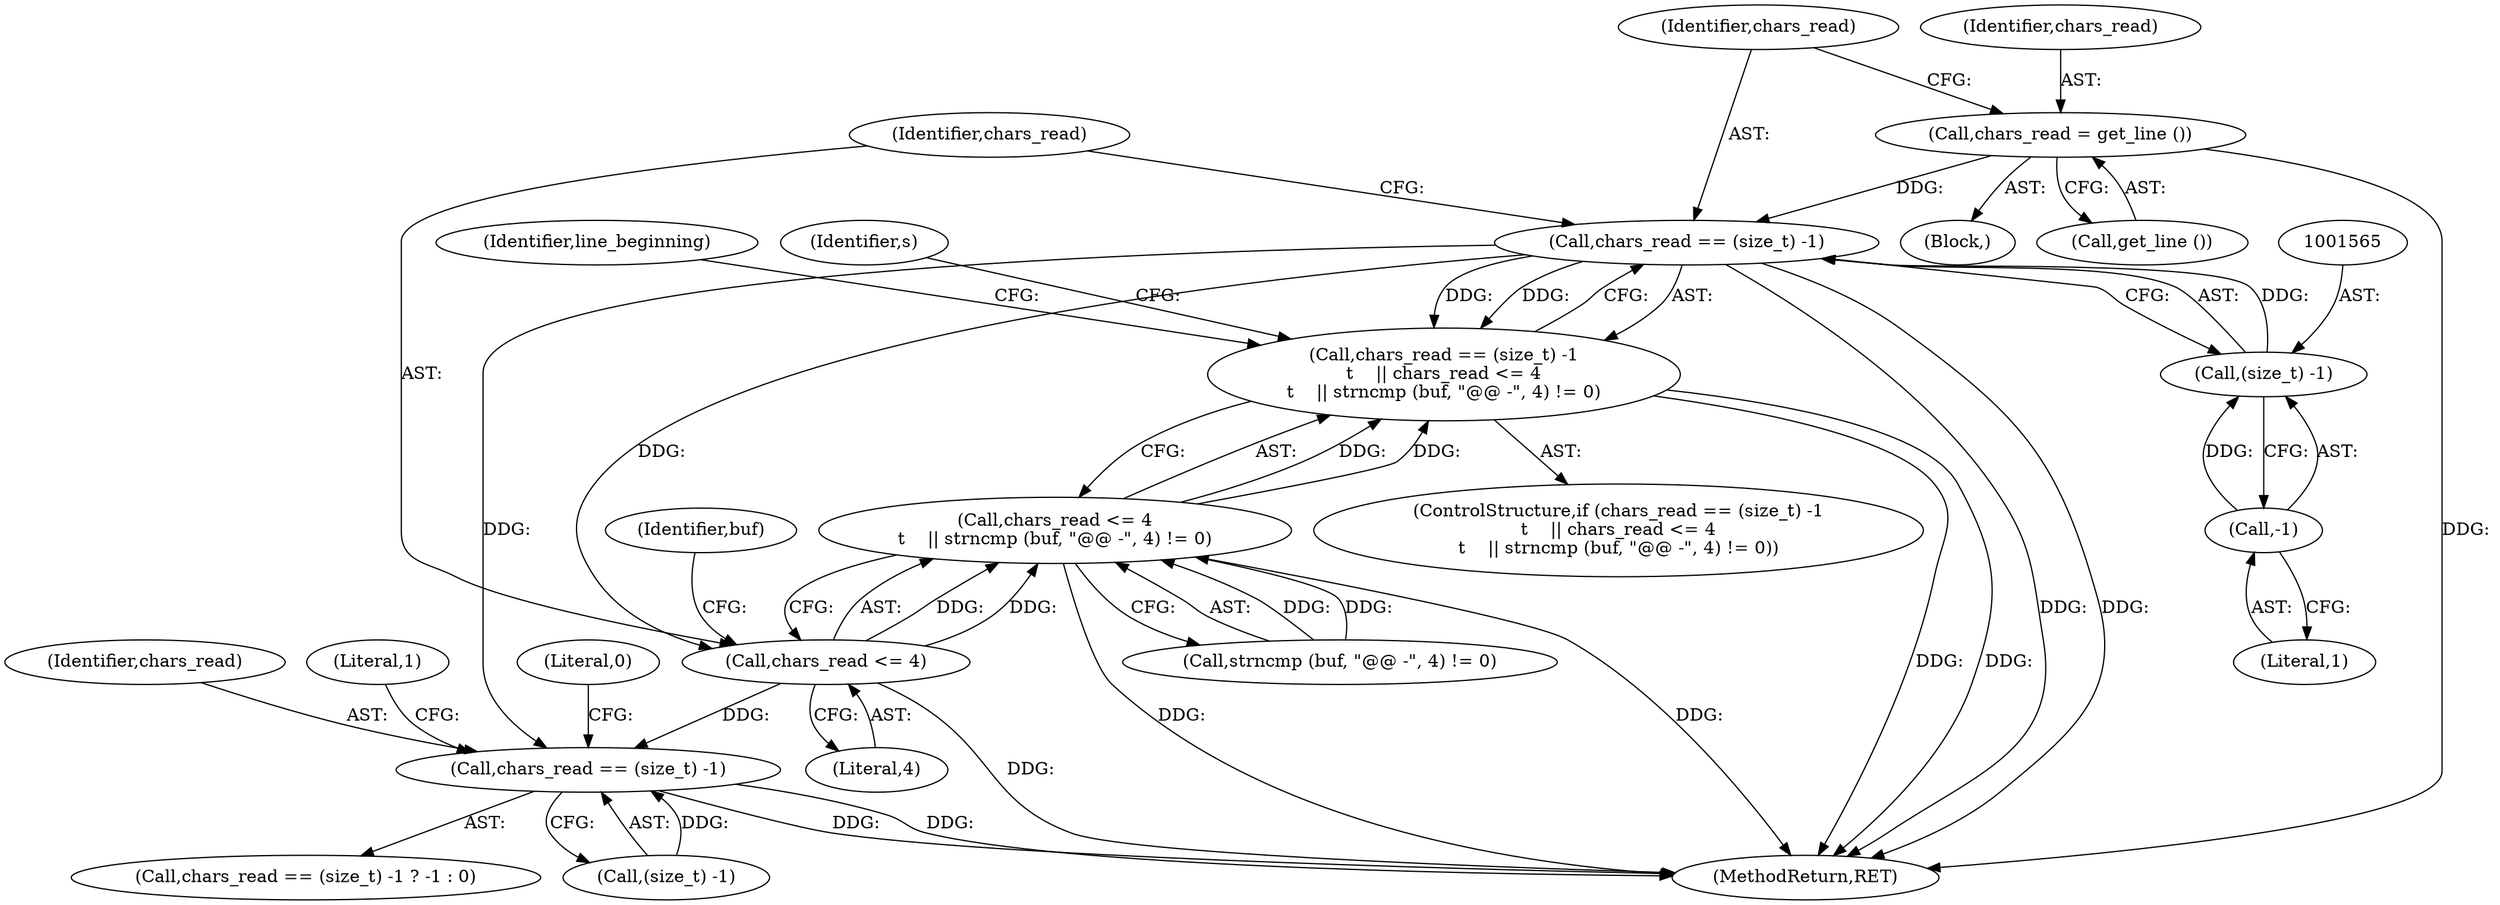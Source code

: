 digraph "0_savannah_0c08d7a902c6fdd49b704623a12d8d672ef18944@API" {
"1001562" [label="(Call,chars_read == (size_t) -1)"];
"1001557" [label="(Call,chars_read = get_line ())"];
"1001564" [label="(Call,(size_t) -1)"];
"1001566" [label="(Call,-1)"];
"1001561" [label="(Call,chars_read == (size_t) -1\n\t    || chars_read <= 4\n\t    || strncmp (buf, \"@@ -\", 4) != 0)"];
"1001569" [label="(Call,chars_read <= 4)"];
"1001568" [label="(Call,chars_read <= 4\n\t    || strncmp (buf, \"@@ -\", 4) != 0)"];
"1001584" [label="(Call,chars_read == (size_t) -1)"];
"1001545" [label="(Block,)"];
"1001559" [label="(Call,get_line ())"];
"1001592" [label="(Literal,0)"];
"1001586" [label="(Call,(size_t) -1)"];
"1002772" [label="(MethodReturn,RET)"];
"1001566" [label="(Call,-1)"];
"1001568" [label="(Call,chars_read <= 4\n\t    || strncmp (buf, \"@@ -\", 4) != 0)"];
"1001574" [label="(Identifier,buf)"];
"1001585" [label="(Identifier,chars_read)"];
"1001569" [label="(Call,chars_read <= 4)"];
"1001584" [label="(Call,chars_read == (size_t) -1)"];
"1001570" [label="(Identifier,chars_read)"];
"1001572" [label="(Call,strncmp (buf, \"@@ -\", 4) != 0)"];
"1001580" [label="(Identifier,line_beginning)"];
"1001560" [label="(ControlStructure,if (chars_read == (size_t) -1\n\t    || chars_read <= 4\n\t    || strncmp (buf, \"@@ -\", 4) != 0))"];
"1001557" [label="(Call,chars_read = get_line ())"];
"1001562" [label="(Call,chars_read == (size_t) -1)"];
"1001563" [label="(Identifier,chars_read)"];
"1001558" [label="(Identifier,chars_read)"];
"1001571" [label="(Literal,4)"];
"1001583" [label="(Call,chars_read == (size_t) -1 ? -1 : 0)"];
"1001594" [label="(Identifier,s)"];
"1001564" [label="(Call,(size_t) -1)"];
"1001591" [label="(Literal,1)"];
"1001561" [label="(Call,chars_read == (size_t) -1\n\t    || chars_read <= 4\n\t    || strncmp (buf, \"@@ -\", 4) != 0)"];
"1001567" [label="(Literal,1)"];
"1001562" -> "1001561"  [label="AST: "];
"1001562" -> "1001564"  [label="CFG: "];
"1001563" -> "1001562"  [label="AST: "];
"1001564" -> "1001562"  [label="AST: "];
"1001570" -> "1001562"  [label="CFG: "];
"1001561" -> "1001562"  [label="CFG: "];
"1001562" -> "1002772"  [label="DDG: "];
"1001562" -> "1002772"  [label="DDG: "];
"1001562" -> "1001561"  [label="DDG: "];
"1001562" -> "1001561"  [label="DDG: "];
"1001557" -> "1001562"  [label="DDG: "];
"1001564" -> "1001562"  [label="DDG: "];
"1001562" -> "1001569"  [label="DDG: "];
"1001562" -> "1001584"  [label="DDG: "];
"1001557" -> "1001545"  [label="AST: "];
"1001557" -> "1001559"  [label="CFG: "];
"1001558" -> "1001557"  [label="AST: "];
"1001559" -> "1001557"  [label="AST: "];
"1001563" -> "1001557"  [label="CFG: "];
"1001557" -> "1002772"  [label="DDG: "];
"1001564" -> "1001566"  [label="CFG: "];
"1001565" -> "1001564"  [label="AST: "];
"1001566" -> "1001564"  [label="AST: "];
"1001566" -> "1001564"  [label="DDG: "];
"1001566" -> "1001567"  [label="CFG: "];
"1001567" -> "1001566"  [label="AST: "];
"1001561" -> "1001560"  [label="AST: "];
"1001561" -> "1001568"  [label="CFG: "];
"1001568" -> "1001561"  [label="AST: "];
"1001580" -> "1001561"  [label="CFG: "];
"1001594" -> "1001561"  [label="CFG: "];
"1001561" -> "1002772"  [label="DDG: "];
"1001561" -> "1002772"  [label="DDG: "];
"1001568" -> "1001561"  [label="DDG: "];
"1001568" -> "1001561"  [label="DDG: "];
"1001569" -> "1001568"  [label="AST: "];
"1001569" -> "1001571"  [label="CFG: "];
"1001570" -> "1001569"  [label="AST: "];
"1001571" -> "1001569"  [label="AST: "];
"1001574" -> "1001569"  [label="CFG: "];
"1001568" -> "1001569"  [label="CFG: "];
"1001569" -> "1002772"  [label="DDG: "];
"1001569" -> "1001568"  [label="DDG: "];
"1001569" -> "1001568"  [label="DDG: "];
"1001569" -> "1001584"  [label="DDG: "];
"1001568" -> "1001572"  [label="CFG: "];
"1001572" -> "1001568"  [label="AST: "];
"1001568" -> "1002772"  [label="DDG: "];
"1001568" -> "1002772"  [label="DDG: "];
"1001572" -> "1001568"  [label="DDG: "];
"1001572" -> "1001568"  [label="DDG: "];
"1001584" -> "1001583"  [label="AST: "];
"1001584" -> "1001586"  [label="CFG: "];
"1001585" -> "1001584"  [label="AST: "];
"1001586" -> "1001584"  [label="AST: "];
"1001591" -> "1001584"  [label="CFG: "];
"1001592" -> "1001584"  [label="CFG: "];
"1001584" -> "1002772"  [label="DDG: "];
"1001584" -> "1002772"  [label="DDG: "];
"1001586" -> "1001584"  [label="DDG: "];
}
